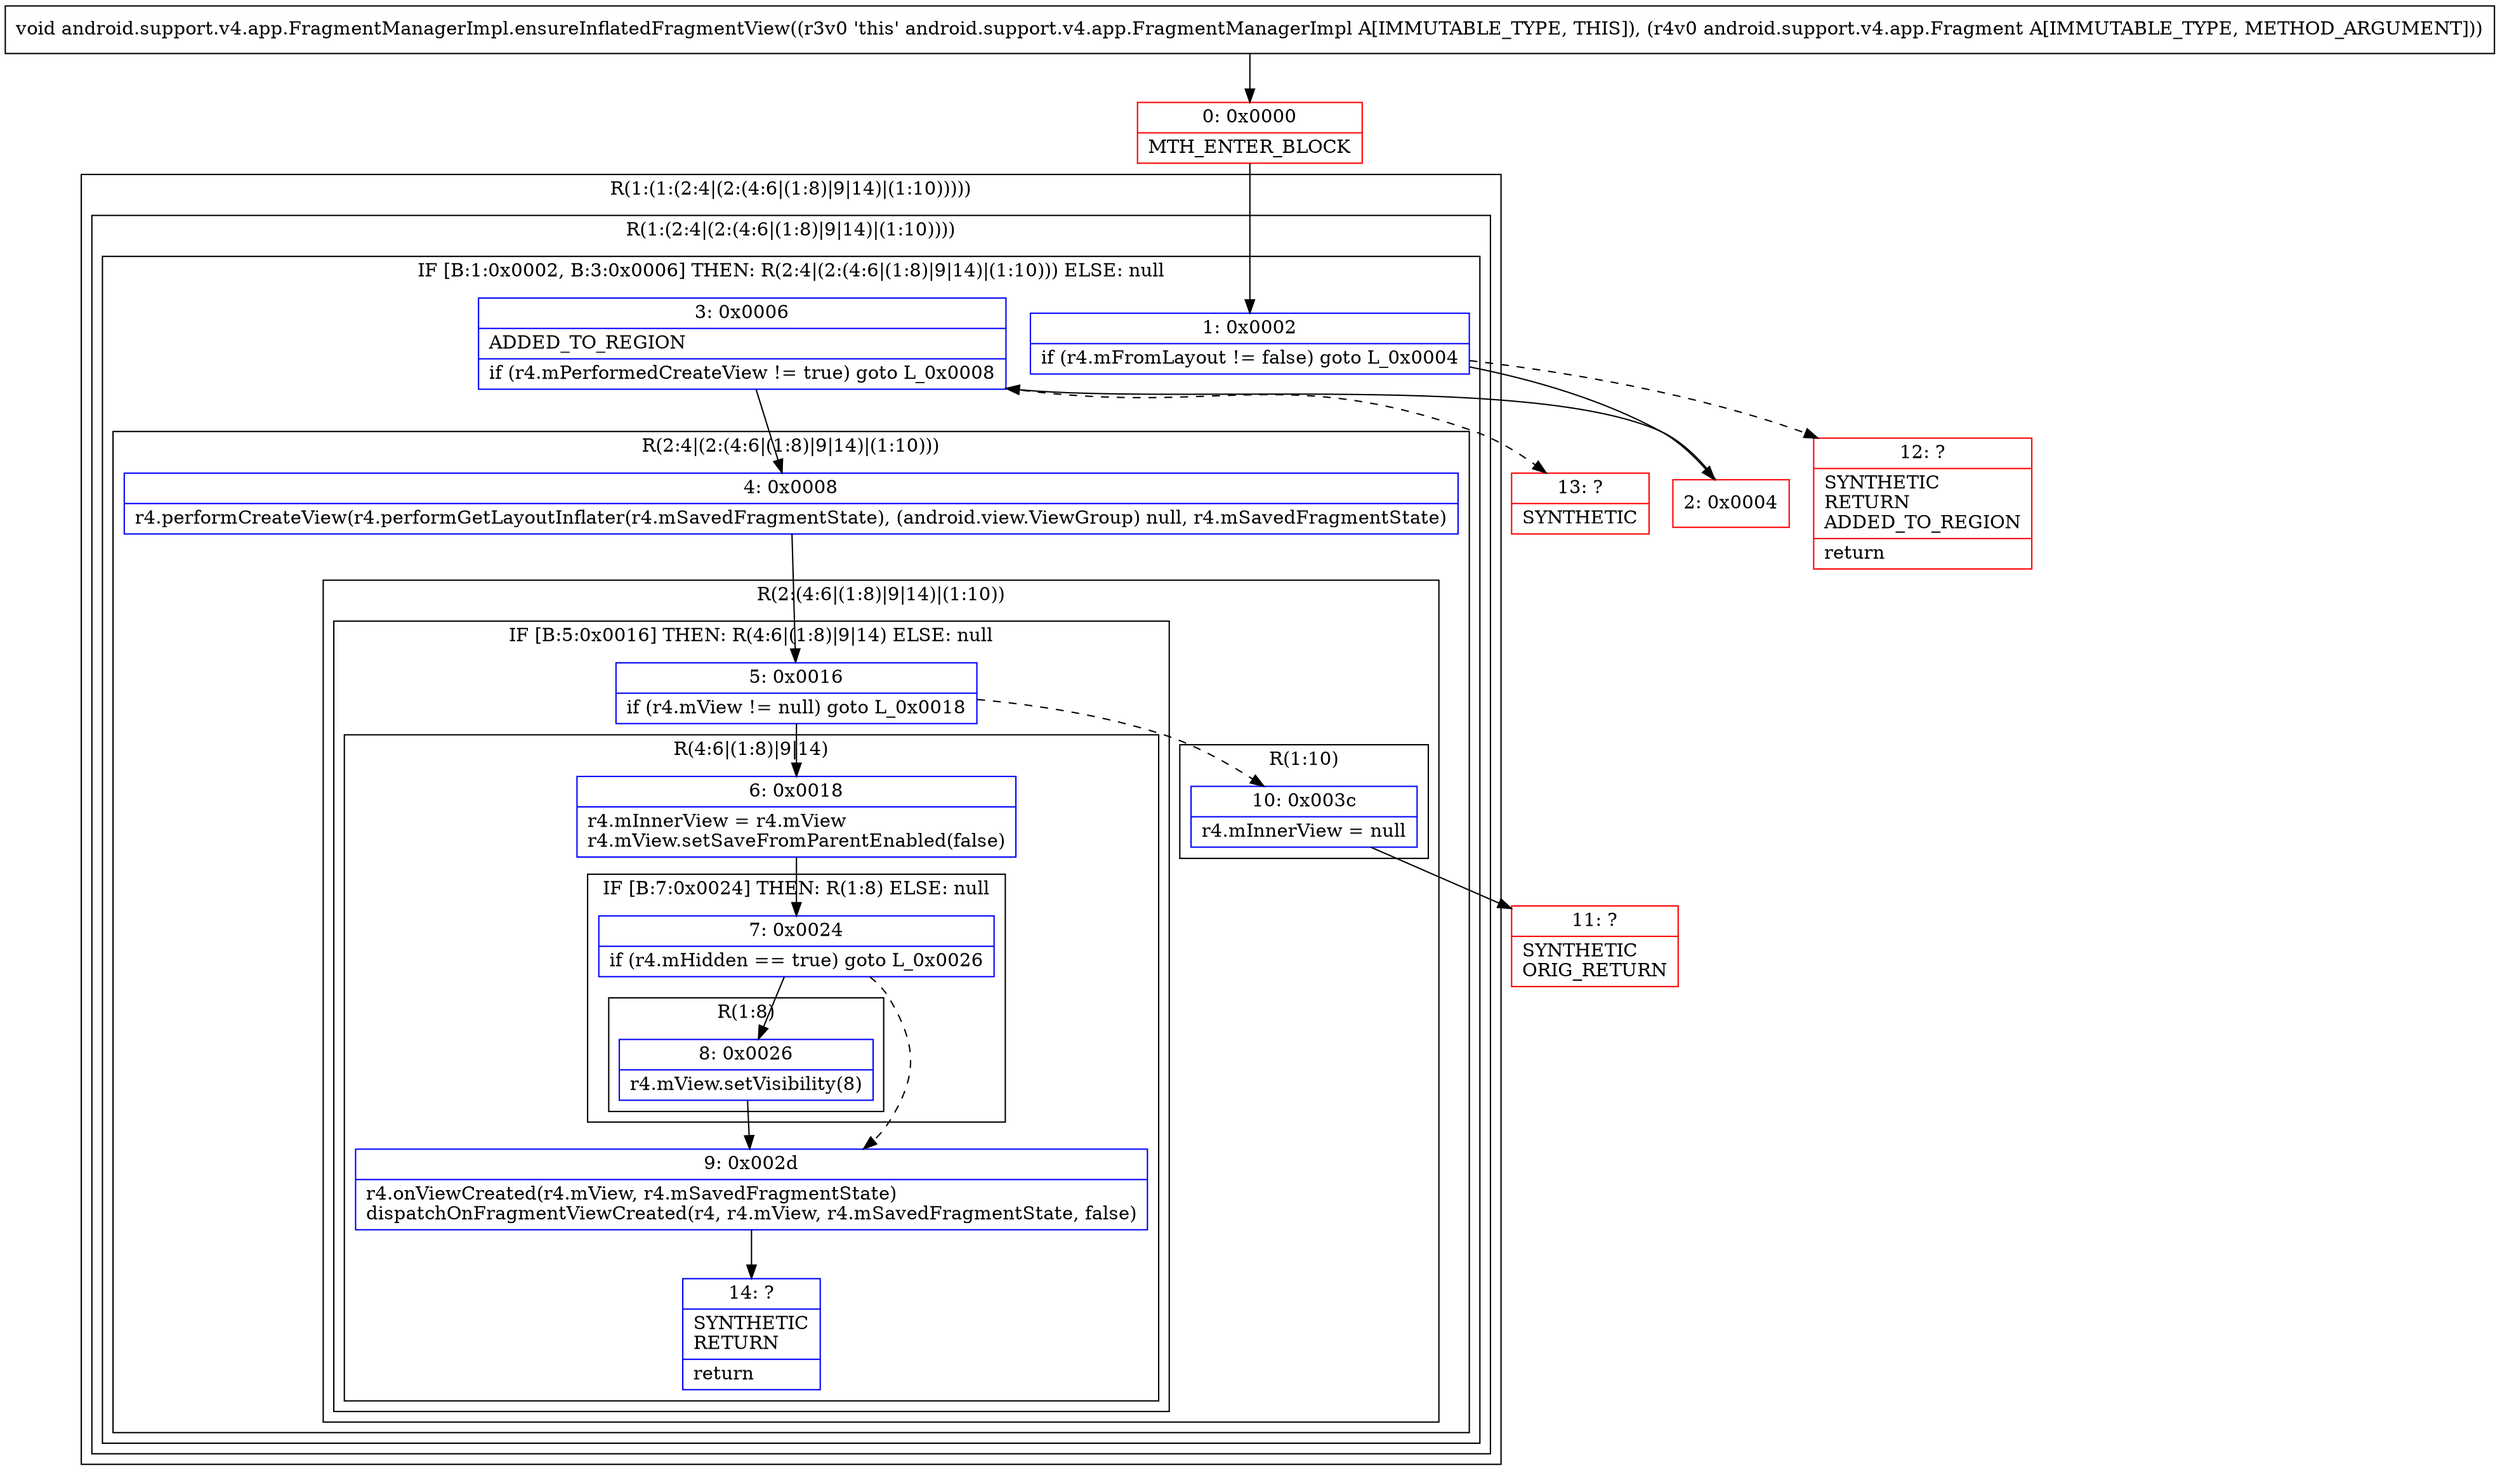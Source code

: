digraph "CFG forandroid.support.v4.app.FragmentManagerImpl.ensureInflatedFragmentView(Landroid\/support\/v4\/app\/Fragment;)V" {
subgraph cluster_Region_1752800442 {
label = "R(1:(1:(2:4|(2:(4:6|(1:8)|9|14)|(1:10)))))";
node [shape=record,color=blue];
subgraph cluster_Region_1153183561 {
label = "R(1:(2:4|(2:(4:6|(1:8)|9|14)|(1:10))))";
node [shape=record,color=blue];
subgraph cluster_IfRegion_190586512 {
label = "IF [B:1:0x0002, B:3:0x0006] THEN: R(2:4|(2:(4:6|(1:8)|9|14)|(1:10))) ELSE: null";
node [shape=record,color=blue];
Node_1 [shape=record,label="{1\:\ 0x0002|if (r4.mFromLayout != false) goto L_0x0004\l}"];
Node_3 [shape=record,label="{3\:\ 0x0006|ADDED_TO_REGION\l|if (r4.mPerformedCreateView != true) goto L_0x0008\l}"];
subgraph cluster_Region_728585383 {
label = "R(2:4|(2:(4:6|(1:8)|9|14)|(1:10)))";
node [shape=record,color=blue];
Node_4 [shape=record,label="{4\:\ 0x0008|r4.performCreateView(r4.performGetLayoutInflater(r4.mSavedFragmentState), (android.view.ViewGroup) null, r4.mSavedFragmentState)\l}"];
subgraph cluster_Region_257265980 {
label = "R(2:(4:6|(1:8)|9|14)|(1:10))";
node [shape=record,color=blue];
subgraph cluster_IfRegion_716583416 {
label = "IF [B:5:0x0016] THEN: R(4:6|(1:8)|9|14) ELSE: null";
node [shape=record,color=blue];
Node_5 [shape=record,label="{5\:\ 0x0016|if (r4.mView != null) goto L_0x0018\l}"];
subgraph cluster_Region_1098187424 {
label = "R(4:6|(1:8)|9|14)";
node [shape=record,color=blue];
Node_6 [shape=record,label="{6\:\ 0x0018|r4.mInnerView = r4.mView\lr4.mView.setSaveFromParentEnabled(false)\l}"];
subgraph cluster_IfRegion_8171077 {
label = "IF [B:7:0x0024] THEN: R(1:8) ELSE: null";
node [shape=record,color=blue];
Node_7 [shape=record,label="{7\:\ 0x0024|if (r4.mHidden == true) goto L_0x0026\l}"];
subgraph cluster_Region_587404039 {
label = "R(1:8)";
node [shape=record,color=blue];
Node_8 [shape=record,label="{8\:\ 0x0026|r4.mView.setVisibility(8)\l}"];
}
}
Node_9 [shape=record,label="{9\:\ 0x002d|r4.onViewCreated(r4.mView, r4.mSavedFragmentState)\ldispatchOnFragmentViewCreated(r4, r4.mView, r4.mSavedFragmentState, false)\l}"];
Node_14 [shape=record,label="{14\:\ ?|SYNTHETIC\lRETURN\l|return\l}"];
}
}
subgraph cluster_Region_950132590 {
label = "R(1:10)";
node [shape=record,color=blue];
Node_10 [shape=record,label="{10\:\ 0x003c|r4.mInnerView = null\l}"];
}
}
}
}
}
}
Node_0 [shape=record,color=red,label="{0\:\ 0x0000|MTH_ENTER_BLOCK\l}"];
Node_2 [shape=record,color=red,label="{2\:\ 0x0004}"];
Node_11 [shape=record,color=red,label="{11\:\ ?|SYNTHETIC\lORIG_RETURN\l}"];
Node_12 [shape=record,color=red,label="{12\:\ ?|SYNTHETIC\lRETURN\lADDED_TO_REGION\l|return\l}"];
Node_13 [shape=record,color=red,label="{13\:\ ?|SYNTHETIC\l}"];
MethodNode[shape=record,label="{void android.support.v4.app.FragmentManagerImpl.ensureInflatedFragmentView((r3v0 'this' android.support.v4.app.FragmentManagerImpl A[IMMUTABLE_TYPE, THIS]), (r4v0 android.support.v4.app.Fragment A[IMMUTABLE_TYPE, METHOD_ARGUMENT])) }"];
MethodNode -> Node_0;
Node_1 -> Node_2;
Node_1 -> Node_12[style=dashed];
Node_3 -> Node_4;
Node_3 -> Node_13[style=dashed];
Node_4 -> Node_5;
Node_5 -> Node_6;
Node_5 -> Node_10[style=dashed];
Node_6 -> Node_7;
Node_7 -> Node_8;
Node_7 -> Node_9[style=dashed];
Node_8 -> Node_9;
Node_9 -> Node_14;
Node_10 -> Node_11;
Node_0 -> Node_1;
Node_2 -> Node_3;
}

